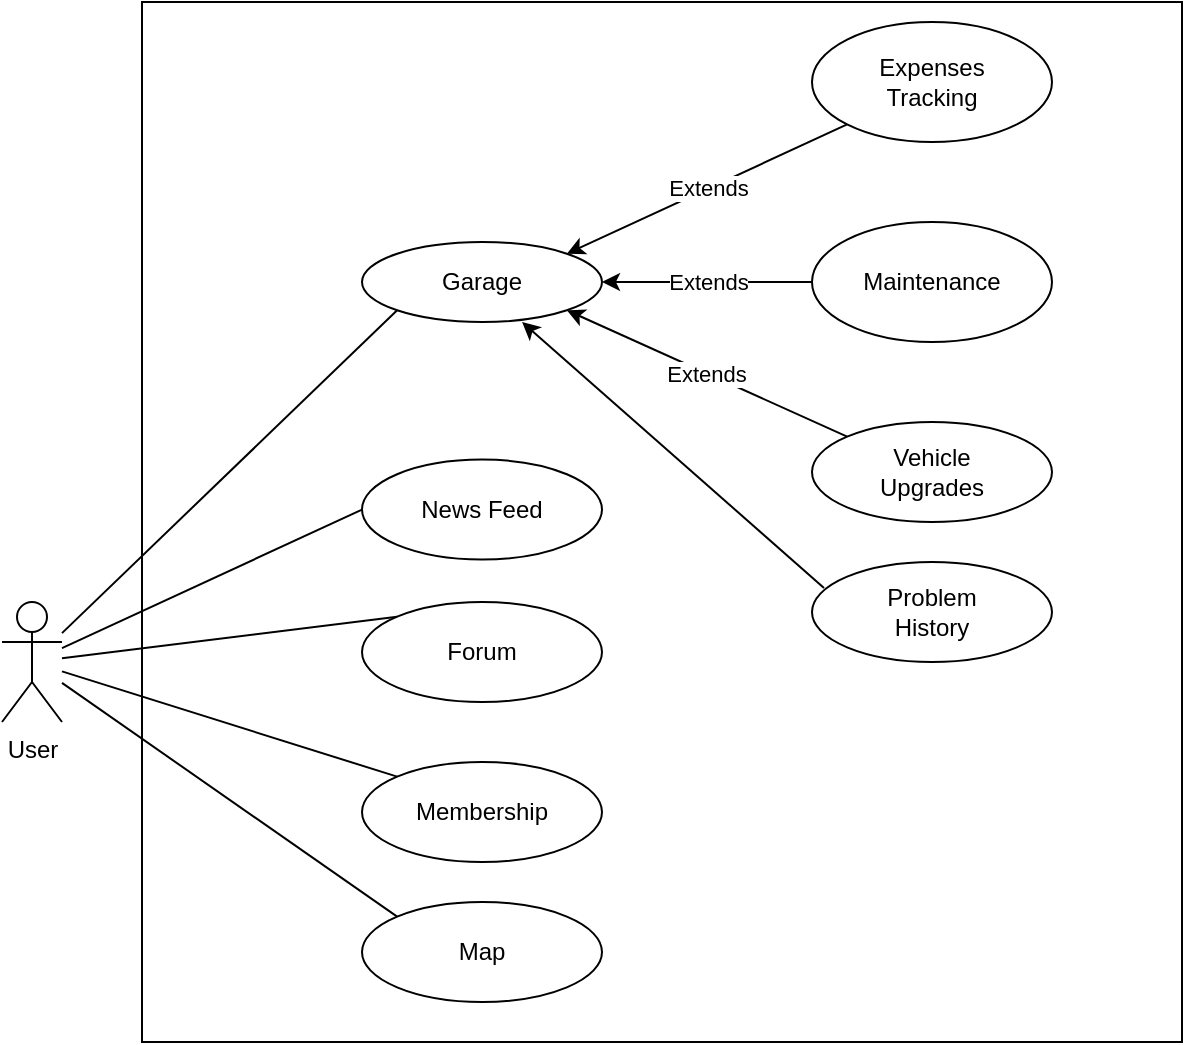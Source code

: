 <mxfile version="21.1.1" type="device">
  <diagram name="Page-1" id="yWowMTtayS1ZynBobYyf">
    <mxGraphModel dx="2074" dy="800" grid="1" gridSize="10" guides="1" tooltips="1" connect="1" arrows="1" fold="1" page="1" pageScale="1" pageWidth="850" pageHeight="1100" math="0" shadow="0">
      <root>
        <mxCell id="0" />
        <mxCell id="1" parent="0" />
        <mxCell id="bktB7Bni2_66pWsPMCE5-1" value="User" style="shape=umlActor;verticalLabelPosition=bottom;verticalAlign=top;html=1;outlineConnect=0;" parent="1" vertex="1">
          <mxGeometry x="20" y="320" width="30" height="60" as="geometry" />
        </mxCell>
        <mxCell id="bktB7Bni2_66pWsPMCE5-5" value="Garage" style="ellipse;whiteSpace=wrap;html=1;" parent="1" vertex="1">
          <mxGeometry x="200" y="140.0" width="120" height="40" as="geometry" />
        </mxCell>
        <mxCell id="bktB7Bni2_66pWsPMCE5-8" value="" style="endArrow=none;html=1;rounded=0;entryX=0;entryY=1;entryDx=0;entryDy=0;" parent="1" source="bktB7Bni2_66pWsPMCE5-1" target="bktB7Bni2_66pWsPMCE5-5" edge="1">
          <mxGeometry width="50" height="50" relative="1" as="geometry">
            <mxPoint x="80" y="270" as="sourcePoint" />
            <mxPoint x="150" y="288.79" as="targetPoint" />
          </mxGeometry>
        </mxCell>
        <mxCell id="bktB7Bni2_66pWsPMCE5-9" value="Expenses&lt;br&gt;Tracking" style="ellipse;whiteSpace=wrap;html=1;" parent="1" vertex="1">
          <mxGeometry x="425" y="30" width="120" height="60" as="geometry" />
        </mxCell>
        <mxCell id="bktB7Bni2_66pWsPMCE5-11" value="Extends" style="endArrow=classic;html=1;rounded=0;entryX=1;entryY=0;entryDx=0;entryDy=0;exitX=0;exitY=1;exitDx=0;exitDy=0;" parent="1" source="bktB7Bni2_66pWsPMCE5-9" target="bktB7Bni2_66pWsPMCE5-5" edge="1">
          <mxGeometry width="50" height="50" relative="1" as="geometry">
            <mxPoint x="427.574" y="170.003" as="sourcePoint" />
            <mxPoint x="450" y="498.79" as="targetPoint" />
          </mxGeometry>
        </mxCell>
        <mxCell id="bktB7Bni2_66pWsPMCE5-12" value="News Feed" style="ellipse;whiteSpace=wrap;html=1;" parent="1" vertex="1">
          <mxGeometry x="200" y="248.79" width="120" height="50" as="geometry" />
        </mxCell>
        <mxCell id="bktB7Bni2_66pWsPMCE5-13" value="" style="endArrow=none;html=1;rounded=0;entryX=0;entryY=0.5;entryDx=0;entryDy=0;" parent="1" source="bktB7Bni2_66pWsPMCE5-1" target="bktB7Bni2_66pWsPMCE5-12" edge="1">
          <mxGeometry width="50" height="50" relative="1" as="geometry">
            <mxPoint x="60" y="340" as="sourcePoint" />
            <mxPoint x="450" y="498.79" as="targetPoint" />
          </mxGeometry>
        </mxCell>
        <mxCell id="bktB7Bni2_66pWsPMCE5-14" value="Forum" style="ellipse;whiteSpace=wrap;html=1;" parent="1" vertex="1">
          <mxGeometry x="200" y="320" width="120" height="50" as="geometry" />
        </mxCell>
        <mxCell id="bktB7Bni2_66pWsPMCE5-15" value="" style="endArrow=none;html=1;rounded=0;entryX=0;entryY=0;entryDx=0;entryDy=0;" parent="1" source="bktB7Bni2_66pWsPMCE5-1" target="bktB7Bni2_66pWsPMCE5-14" edge="1">
          <mxGeometry width="50" height="50" relative="1" as="geometry">
            <mxPoint x="60" y="350" as="sourcePoint" />
            <mxPoint x="450" y="498.79" as="targetPoint" />
          </mxGeometry>
        </mxCell>
        <mxCell id="bktB7Bni2_66pWsPMCE5-16" value="Maintenance" style="ellipse;whiteSpace=wrap;html=1;" parent="1" vertex="1">
          <mxGeometry x="425" y="130" width="120" height="60" as="geometry" />
        </mxCell>
        <mxCell id="bktB7Bni2_66pWsPMCE5-17" value="Extends" style="endArrow=classic;html=1;rounded=0;entryX=1;entryY=0.5;entryDx=0;entryDy=0;exitX=0;exitY=0.5;exitDx=0;exitDy=0;" parent="1" source="bktB7Bni2_66pWsPMCE5-16" target="bktB7Bni2_66pWsPMCE5-5" edge="1">
          <mxGeometry width="50" height="50" relative="1" as="geometry">
            <mxPoint x="400" y="538.79" as="sourcePoint" />
            <mxPoint x="450" y="488.79" as="targetPoint" />
          </mxGeometry>
        </mxCell>
        <mxCell id="bktB7Bni2_66pWsPMCE5-18" value="Vehicle&lt;br&gt;Upgrades" style="ellipse;whiteSpace=wrap;html=1;" parent="1" vertex="1">
          <mxGeometry x="425" y="230" width="120" height="50" as="geometry" />
        </mxCell>
        <mxCell id="bktB7Bni2_66pWsPMCE5-19" value="Extends" style="endArrow=classic;html=1;rounded=0;entryX=1;entryY=1;entryDx=0;entryDy=0;exitX=0;exitY=0;exitDx=0;exitDy=0;" parent="1" source="bktB7Bni2_66pWsPMCE5-18" target="bktB7Bni2_66pWsPMCE5-5" edge="1">
          <mxGeometry width="50" height="50" relative="1" as="geometry">
            <mxPoint x="400" y="538.79" as="sourcePoint" />
            <mxPoint x="450" y="488.79" as="targetPoint" />
          </mxGeometry>
        </mxCell>
        <mxCell id="bktB7Bni2_66pWsPMCE5-20" value="Membership" style="ellipse;whiteSpace=wrap;html=1;" parent="1" vertex="1">
          <mxGeometry x="200" y="400" width="120" height="50" as="geometry" />
        </mxCell>
        <mxCell id="bktB7Bni2_66pWsPMCE5-21" value="" style="endArrow=none;html=1;rounded=0;entryX=0;entryY=0;entryDx=0;entryDy=0;" parent="1" source="bktB7Bni2_66pWsPMCE5-1" target="bktB7Bni2_66pWsPMCE5-20" edge="1">
          <mxGeometry width="50" height="50" relative="1" as="geometry">
            <mxPoint x="60" y="350" as="sourcePoint" />
            <mxPoint x="450" y="488.79" as="targetPoint" />
          </mxGeometry>
        </mxCell>
        <mxCell id="bktB7Bni2_66pWsPMCE5-24" value="Map" style="ellipse;whiteSpace=wrap;html=1;" parent="1" vertex="1">
          <mxGeometry x="200" y="470" width="120" height="50" as="geometry" />
        </mxCell>
        <mxCell id="bktB7Bni2_66pWsPMCE5-25" value="" style="endArrow=none;html=1;rounded=0;exitX=0;exitY=0;exitDx=0;exitDy=0;" parent="1" source="bktB7Bni2_66pWsPMCE5-24" target="bktB7Bni2_66pWsPMCE5-1" edge="1">
          <mxGeometry width="50" height="50" relative="1" as="geometry">
            <mxPoint x="400" y="420" as="sourcePoint" />
            <mxPoint x="450" y="370" as="targetPoint" />
          </mxGeometry>
        </mxCell>
        <mxCell id="ymL-ZavHA-vIrFOXtNge-3" value="" style="rounded=0;whiteSpace=wrap;html=1;fillColor=none;" parent="1" vertex="1">
          <mxGeometry x="90" y="20" width="520" height="520" as="geometry" />
        </mxCell>
        <mxCell id="wUplHSfXfZKXfQEehXri-2" value="Problem&lt;br&gt;History" style="ellipse;whiteSpace=wrap;html=1;" vertex="1" parent="1">
          <mxGeometry x="425" y="300" width="120" height="50" as="geometry" />
        </mxCell>
        <mxCell id="wUplHSfXfZKXfQEehXri-3" value="" style="endArrow=classic;html=1;rounded=0;entryX=0.667;entryY=1;entryDx=0;entryDy=0;entryPerimeter=0;exitX=0.05;exitY=0.26;exitDx=0;exitDy=0;exitPerimeter=0;" edge="1" parent="1" source="wUplHSfXfZKXfQEehXri-2" target="bktB7Bni2_66pWsPMCE5-5">
          <mxGeometry width="50" height="50" relative="1" as="geometry">
            <mxPoint x="400" y="440" as="sourcePoint" />
            <mxPoint x="450" y="390" as="targetPoint" />
          </mxGeometry>
        </mxCell>
      </root>
    </mxGraphModel>
  </diagram>
</mxfile>
